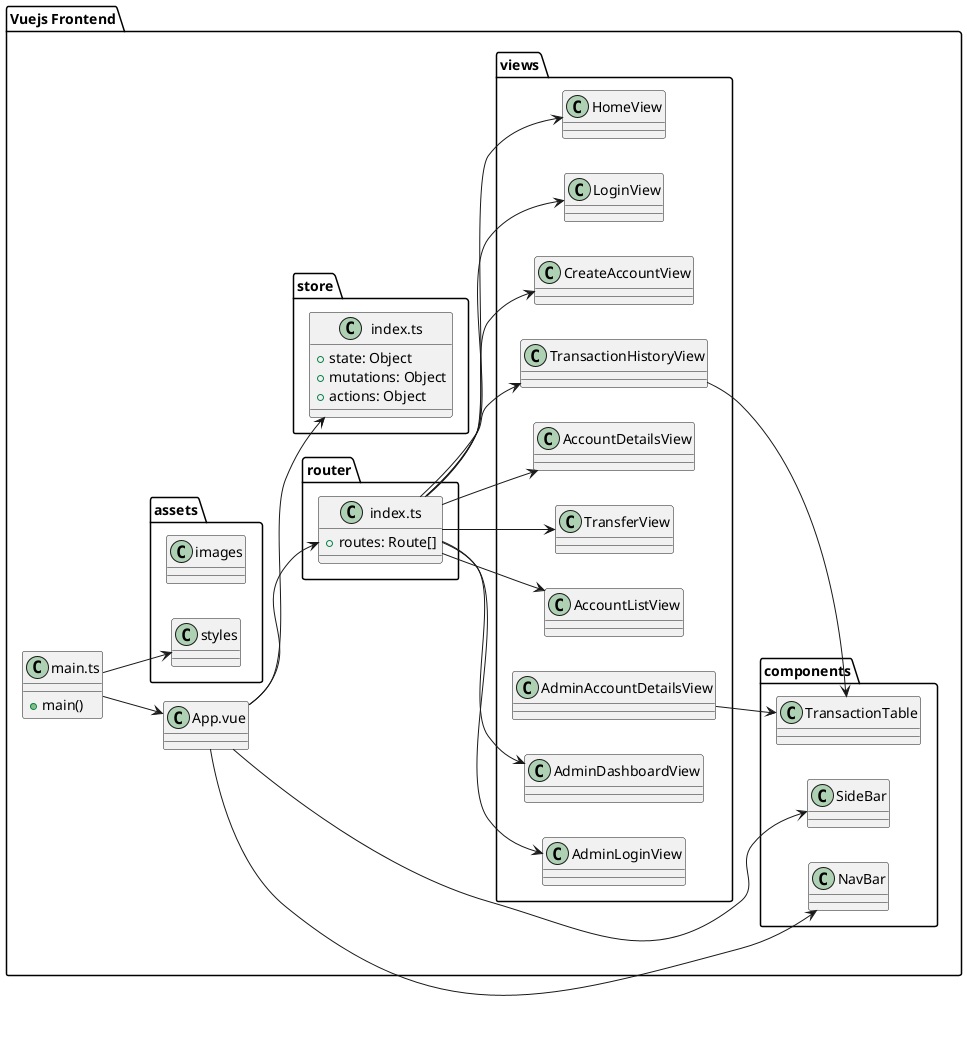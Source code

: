 @startuml
!define RECTANGLE class

package "Vuejs Frontend" {
  RECTANGLE mainAlias as "main.ts" {
    +main()
  }

  RECTANGLE AppVue as "App.vue"

  package "components" {
    RECTANGLE NavBar as "NavBar"
    RECTANGLE SideBar as "SideBar"
    RECTANGLE TransactionTable as "TransactionTable"
  }

  package "views" {
    left to right direction
    RECTANGLE HomeView as "HomeView"
    RECTANGLE LoginView as "LoginView"
    RECTANGLE CreateAccountView as "CreateAccountView"
    RECTANGLE TransactionHistoryView as "TransactionHistoryView"
    RECTANGLE AccountDetailsView as "AccountDetailsView"
    RECTANGLE TransferView as "TransferView"
    RECTANGLE AccountListView as "AccountListView"
    RECTANGLE AdminAccountDetailsView as "AdminAccountDetailsView"
    RECTANGLE AdminDashboardView as "AdminDashboardView"
    RECTANGLE AdminLoginView as "AdminLoginView"
  }

  package "router" {
    RECTANGLE routerIndexAlias as "index.ts" {
      +routes: Route[]
    }
  }

  package "store" {
    RECTANGLE storeIndexAlias as "index.ts" {
      +state: Object
      +mutations: Object
      +actions: Object
    }
  }

  package "assets" {
    RECTANGLE images as "images"
    RECTANGLE styles as "styles"
  }
}

mainAlias --> AppVue
mainAlias --> styles
AppVue --> routerIndexAlias
AppVue --> storeIndexAlias
routerIndexAlias --> HomeView
routerIndexAlias --> LoginView
routerIndexAlias --> CreateAccountView
routerIndexAlias --> TransactionHistoryView
routerIndexAlias --> AccountDetailsView
routerIndexAlias --> TransferView
routerIndexAlias --> AccountListView
routerIndexAlias --> AdminDashboardView
routerIndexAlias --> AdminLoginView
AppVue --> NavBar
AppVue --> SideBar
TransactionHistoryView --> TransactionTable
AdminAccountDetailsView --> TransactionTable

@enduml
